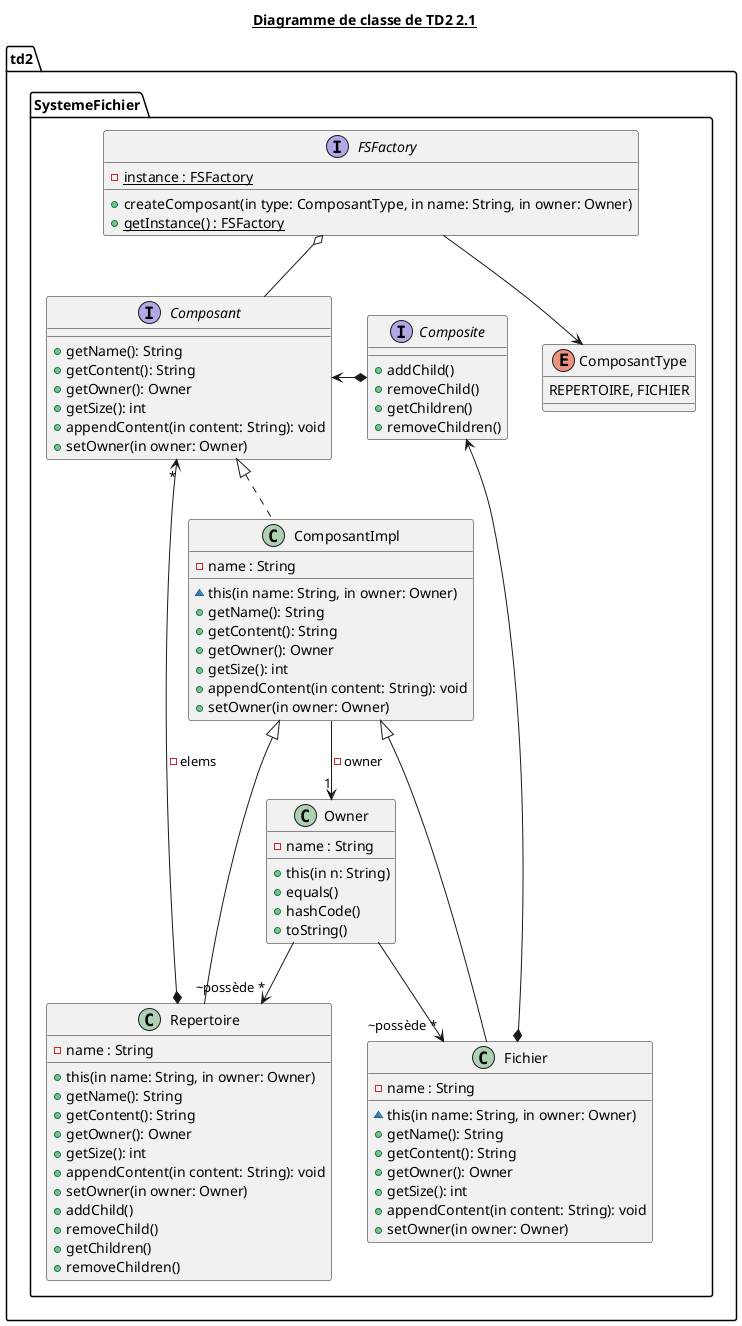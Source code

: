 @startuml TD2_SystemeFichier

title __Diagramme de classe de TD2 2.1__
package td2 {
    package SystemeFichier{
            interface Composant {
                + getName(): String
                + getContent(): String
                + getOwner(): Owner
                + getSize(): int
                + appendContent(in content: String): void
                + setOwner(in owner: Owner)
            }

            interface Composite {
                + addChild()
                + removeChild()
                + getChildren()
                + removeChildren()
            }

            interface FSFactory {
                - {static} instance : FSFactory
                + createComposant(in type: ComposantType, in name: String, in owner: Owner)
                + {static} getInstance() : FSFactory
            }

            enum ComposantType {
                REPERTOIRE, FICHIER
            }

            class ComposantImpl implements Composant{
                - name : String

                ~ this(in name: String, in owner: Owner)
                + getName(): String
                + getContent(): String
                + getOwner(): Owner
                + getSize(): int
                + appendContent(in content: String): void
                + setOwner(in owner: Owner)
            }

            class Fichier extends ComposantImpl{
                - name : String
                ~ this(in name: String, in owner: Owner)
                + getName(): String
                + getContent(): String
                + getOwner(): Owner
                + getSize(): int
                + appendContent(in content: String): void
                + setOwner(in owner: Owner)
            }

            class Repertoire extends ComposantImpl{
                - name : String
                + this(in name: String, in owner: Owner)
                + getName(): String
                + getContent(): String
                + getOwner(): Owner
                + getSize(): int
                + appendContent(in content: String): void
                + setOwner(in owner: Owner)
                + addChild()
                + removeChild()
                + getChildren()
                + removeChildren()
            }

            class Owner {
                - name : String

                + this(in n: String)
                + equals()
                + hashCode()
                + toString()
            }

    }
}

   Composite *-> Composant
   ComposantImpl --> "1" Owner  : -owner
   FSFactory --> ComposantType
   Repertoire *--> "*" Composant : - elems
   FSFactory o-- Composant
   Fichier *-->  Composite
   Owner  --> "~possède *" Fichier
   Owner  --> "~possède *" Repertoire

@enduml
